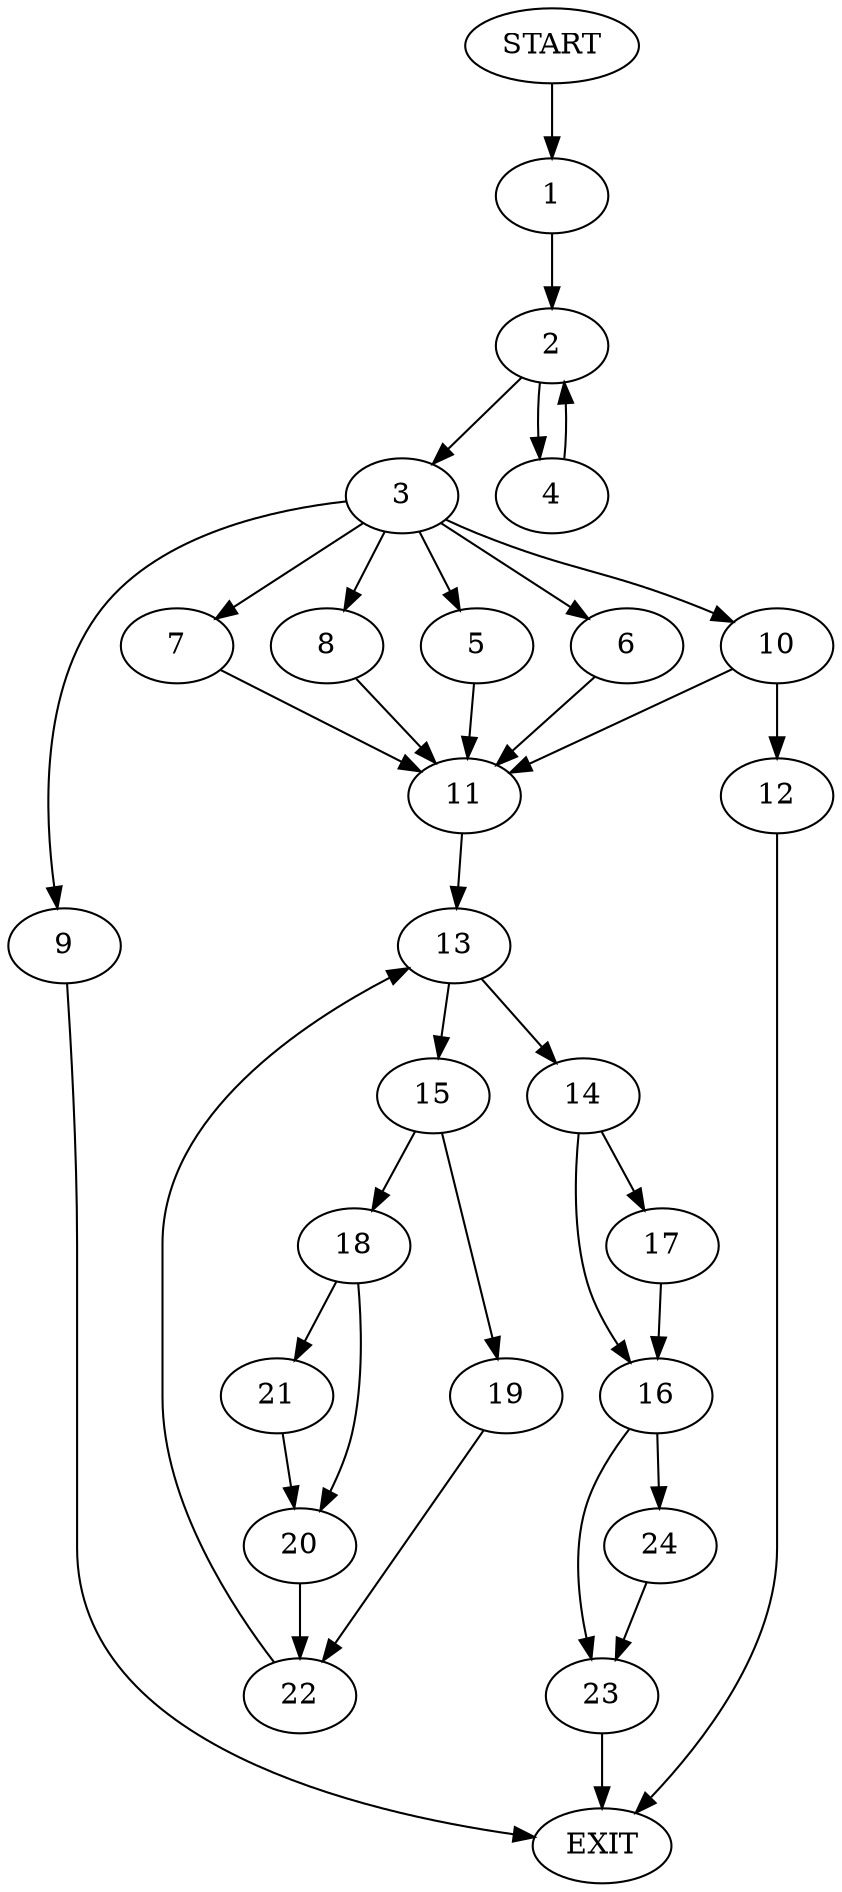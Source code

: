 digraph {
0 [label="START"]
25 [label="EXIT"]
0 -> 1
1 -> 2
2 -> 3
2 -> 4
4 -> 2
3 -> 5
3 -> 6
3 -> 7
3 -> 8
3 -> 9
3 -> 10
5 -> 11
6 -> 11
9 -> 25
7 -> 11
8 -> 11
10 -> 11
10 -> 12
11 -> 13
12 -> 25
13 -> 14
13 -> 15
14 -> 16
14 -> 17
15 -> 18
15 -> 19
18 -> 20
18 -> 21
19 -> 22
20 -> 22
21 -> 20
22 -> 13
16 -> 23
16 -> 24
17 -> 16
24 -> 23
23 -> 25
}
